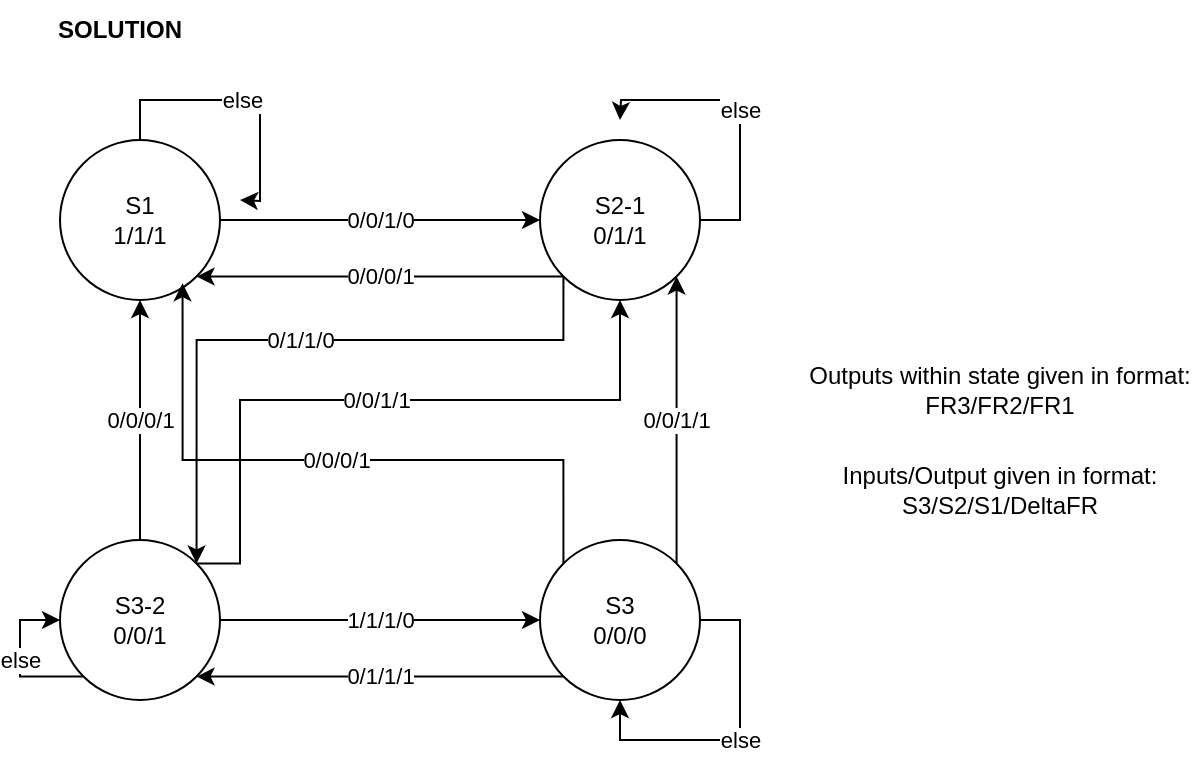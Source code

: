 <mxfile version="24.7.17">
  <diagram name="Page-1" id="2KCJm0SWVQg0fu07H9A8">
    <mxGraphModel dx="869" dy="469" grid="1" gridSize="10" guides="1" tooltips="1" connect="1" arrows="1" fold="1" page="1" pageScale="1" pageWidth="850" pageHeight="1100" math="0" shadow="0">
      <root>
        <mxCell id="0" />
        <mxCell id="1" parent="0" />
        <mxCell id="R9s4xWeJ7eb7g17KLNMp-7" value="0/0/1/0" style="edgeStyle=orthogonalEdgeStyle;rounded=0;orthogonalLoop=1;jettySize=auto;html=1;exitX=1;exitY=0.5;exitDx=0;exitDy=0;entryX=0;entryY=0.5;entryDx=0;entryDy=0;" edge="1" parent="1" source="R9s4xWeJ7eb7g17KLNMp-1" target="R9s4xWeJ7eb7g17KLNMp-2">
          <mxGeometry relative="1" as="geometry" />
        </mxCell>
        <mxCell id="R9s4xWeJ7eb7g17KLNMp-9" value="else" style="edgeStyle=orthogonalEdgeStyle;rounded=0;orthogonalLoop=1;jettySize=auto;html=1;exitX=0.5;exitY=0;exitDx=0;exitDy=0;" edge="1" parent="1" source="R9s4xWeJ7eb7g17KLNMp-1">
          <mxGeometry relative="1" as="geometry">
            <mxPoint x="290" y="230" as="targetPoint" />
          </mxGeometry>
        </mxCell>
        <mxCell id="R9s4xWeJ7eb7g17KLNMp-1" value="&lt;div&gt;S1&lt;/div&gt;&lt;div&gt;1/1/1&lt;br&gt;&lt;/div&gt;" style="ellipse;whiteSpace=wrap;html=1;aspect=fixed;" vertex="1" parent="1">
          <mxGeometry x="200" y="200" width="80" height="80" as="geometry" />
        </mxCell>
        <mxCell id="R9s4xWeJ7eb7g17KLNMp-10" value="0/1/1/0" style="edgeStyle=orthogonalEdgeStyle;rounded=0;orthogonalLoop=1;jettySize=auto;html=1;exitX=0;exitY=1;exitDx=0;exitDy=0;entryX=1;entryY=0;entryDx=0;entryDy=0;" edge="1" parent="1" source="R9s4xWeJ7eb7g17KLNMp-2" target="R9s4xWeJ7eb7g17KLNMp-3">
          <mxGeometry relative="1" as="geometry">
            <Array as="points">
              <mxPoint x="452" y="300" />
              <mxPoint x="268" y="300" />
            </Array>
          </mxGeometry>
        </mxCell>
        <mxCell id="R9s4xWeJ7eb7g17KLNMp-11" value="0/0/0/1" style="edgeStyle=orthogonalEdgeStyle;rounded=0;orthogonalLoop=1;jettySize=auto;html=1;exitX=0;exitY=1;exitDx=0;exitDy=0;entryX=1;entryY=1;entryDx=0;entryDy=0;" edge="1" parent="1" source="R9s4xWeJ7eb7g17KLNMp-2" target="R9s4xWeJ7eb7g17KLNMp-1">
          <mxGeometry relative="1" as="geometry" />
        </mxCell>
        <mxCell id="R9s4xWeJ7eb7g17KLNMp-12" value="else" style="edgeStyle=orthogonalEdgeStyle;rounded=0;orthogonalLoop=1;jettySize=auto;html=1;exitX=1;exitY=0.5;exitDx=0;exitDy=0;" edge="1" parent="1" source="R9s4xWeJ7eb7g17KLNMp-2">
          <mxGeometry relative="1" as="geometry">
            <mxPoint x="480" y="190" as="targetPoint" />
          </mxGeometry>
        </mxCell>
        <mxCell id="R9s4xWeJ7eb7g17KLNMp-2" value="&lt;div&gt;S2-1&lt;/div&gt;&lt;div&gt;0/1/1&lt;br&gt;&lt;/div&gt;" style="ellipse;whiteSpace=wrap;html=1;aspect=fixed;" vertex="1" parent="1">
          <mxGeometry x="440" y="200" width="80" height="80" as="geometry" />
        </mxCell>
        <mxCell id="R9s4xWeJ7eb7g17KLNMp-13" value="1/1/1/0" style="edgeStyle=orthogonalEdgeStyle;rounded=0;orthogonalLoop=1;jettySize=auto;html=1;exitX=1;exitY=0.5;exitDx=0;exitDy=0;entryX=0;entryY=0.5;entryDx=0;entryDy=0;" edge="1" parent="1" source="R9s4xWeJ7eb7g17KLNMp-3" target="R9s4xWeJ7eb7g17KLNMp-4">
          <mxGeometry relative="1" as="geometry" />
        </mxCell>
        <mxCell id="R9s4xWeJ7eb7g17KLNMp-14" value="0/0/1/1" style="edgeStyle=orthogonalEdgeStyle;rounded=0;orthogonalLoop=1;jettySize=auto;html=1;exitX=1;exitY=0;exitDx=0;exitDy=0;entryX=0.5;entryY=1;entryDx=0;entryDy=0;" edge="1" parent="1" source="R9s4xWeJ7eb7g17KLNMp-3" target="R9s4xWeJ7eb7g17KLNMp-2">
          <mxGeometry relative="1" as="geometry">
            <Array as="points">
              <mxPoint x="290" y="412" />
              <mxPoint x="290" y="330" />
              <mxPoint x="480" y="330" />
            </Array>
          </mxGeometry>
        </mxCell>
        <mxCell id="R9s4xWeJ7eb7g17KLNMp-15" value="0/0/0/1" style="edgeStyle=orthogonalEdgeStyle;rounded=0;orthogonalLoop=1;jettySize=auto;html=1;exitX=0.5;exitY=0;exitDx=0;exitDy=0;entryX=0.5;entryY=1;entryDx=0;entryDy=0;" edge="1" parent="1" source="R9s4xWeJ7eb7g17KLNMp-3" target="R9s4xWeJ7eb7g17KLNMp-1">
          <mxGeometry relative="1" as="geometry" />
        </mxCell>
        <mxCell id="R9s4xWeJ7eb7g17KLNMp-3" value="&lt;div&gt;S3-2&lt;/div&gt;&lt;div&gt;0/0/1&lt;br&gt;&lt;/div&gt;" style="ellipse;whiteSpace=wrap;html=1;aspect=fixed;" vertex="1" parent="1">
          <mxGeometry x="200" y="400" width="80" height="80" as="geometry" />
        </mxCell>
        <mxCell id="R9s4xWeJ7eb7g17KLNMp-17" value="0/1/1/1" style="edgeStyle=orthogonalEdgeStyle;rounded=0;orthogonalLoop=1;jettySize=auto;html=1;exitX=0;exitY=1;exitDx=0;exitDy=0;entryX=1;entryY=1;entryDx=0;entryDy=0;" edge="1" parent="1" source="R9s4xWeJ7eb7g17KLNMp-4" target="R9s4xWeJ7eb7g17KLNMp-3">
          <mxGeometry relative="1" as="geometry" />
        </mxCell>
        <mxCell id="R9s4xWeJ7eb7g17KLNMp-18" value="0/0/1/1" style="edgeStyle=orthogonalEdgeStyle;rounded=0;orthogonalLoop=1;jettySize=auto;html=1;exitX=1;exitY=0;exitDx=0;exitDy=0;entryX=1;entryY=1;entryDx=0;entryDy=0;" edge="1" parent="1" source="R9s4xWeJ7eb7g17KLNMp-4" target="R9s4xWeJ7eb7g17KLNMp-2">
          <mxGeometry relative="1" as="geometry" />
        </mxCell>
        <mxCell id="R9s4xWeJ7eb7g17KLNMp-4" value="&lt;div&gt;S3&lt;/div&gt;&lt;div&gt;0/0/0&lt;br&gt;&lt;/div&gt;" style="ellipse;whiteSpace=wrap;html=1;aspect=fixed;" vertex="1" parent="1">
          <mxGeometry x="440" y="400" width="80" height="80" as="geometry" />
        </mxCell>
        <mxCell id="R9s4xWeJ7eb7g17KLNMp-5" value="&lt;div&gt;Outputs within state given in format:&lt;/div&gt;&lt;div&gt;FR3/FR2/FR1&lt;br&gt;&lt;/div&gt;" style="text;strokeColor=none;align=center;fillColor=none;html=1;verticalAlign=middle;whiteSpace=wrap;rounded=0;" vertex="1" parent="1">
          <mxGeometry x="570" y="310" width="200" height="30" as="geometry" />
        </mxCell>
        <mxCell id="R9s4xWeJ7eb7g17KLNMp-6" value="&lt;div&gt;Inputs/Output given in format:&lt;/div&gt;&lt;div&gt;S3/S2/S1/DeltaFR&lt;br&gt;&lt;/div&gt;" style="text;strokeColor=none;align=center;fillColor=none;html=1;verticalAlign=middle;whiteSpace=wrap;rounded=0;" vertex="1" parent="1">
          <mxGeometry x="585" y="360" width="170" height="30" as="geometry" />
        </mxCell>
        <mxCell id="R9s4xWeJ7eb7g17KLNMp-16" value="else" style="edgeStyle=orthogonalEdgeStyle;rounded=0;orthogonalLoop=1;jettySize=auto;html=1;exitX=0;exitY=1;exitDx=0;exitDy=0;entryX=0;entryY=0.5;entryDx=0;entryDy=0;" edge="1" parent="1" source="R9s4xWeJ7eb7g17KLNMp-3" target="R9s4xWeJ7eb7g17KLNMp-3">
          <mxGeometry relative="1" as="geometry">
            <Array as="points">
              <mxPoint x="180" y="468" />
              <mxPoint x="180" y="440" />
            </Array>
          </mxGeometry>
        </mxCell>
        <mxCell id="R9s4xWeJ7eb7g17KLNMp-19" value="0/0/0/1" style="edgeStyle=orthogonalEdgeStyle;rounded=0;orthogonalLoop=1;jettySize=auto;html=1;exitX=0;exitY=0;exitDx=0;exitDy=0;entryX=0.766;entryY=0.895;entryDx=0;entryDy=0;entryPerimeter=0;" edge="1" parent="1" source="R9s4xWeJ7eb7g17KLNMp-4" target="R9s4xWeJ7eb7g17KLNMp-1">
          <mxGeometry relative="1" as="geometry">
            <Array as="points">
              <mxPoint x="452" y="360" />
              <mxPoint x="261" y="360" />
            </Array>
          </mxGeometry>
        </mxCell>
        <mxCell id="R9s4xWeJ7eb7g17KLNMp-20" value="else" style="edgeStyle=orthogonalEdgeStyle;rounded=0;orthogonalLoop=1;jettySize=auto;html=1;exitX=1;exitY=0.5;exitDx=0;exitDy=0;entryX=0.5;entryY=1;entryDx=0;entryDy=0;" edge="1" parent="1" source="R9s4xWeJ7eb7g17KLNMp-4" target="R9s4xWeJ7eb7g17KLNMp-4">
          <mxGeometry relative="1" as="geometry" />
        </mxCell>
        <mxCell id="R9s4xWeJ7eb7g17KLNMp-24" value="&lt;b&gt;SOLUTION&lt;/b&gt;" style="text;strokeColor=none;align=center;fillColor=none;html=1;verticalAlign=middle;whiteSpace=wrap;rounded=0;" vertex="1" parent="1">
          <mxGeometry x="200" y="130" width="60" height="30" as="geometry" />
        </mxCell>
      </root>
    </mxGraphModel>
  </diagram>
</mxfile>
